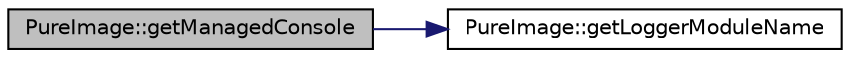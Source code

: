 digraph "PureImage::getManagedConsole"
{
 // LATEX_PDF_SIZE
  edge [fontname="Helvetica",fontsize="10",labelfontname="Helvetica",labelfontsize="10"];
  node [fontname="Helvetica",fontsize="10",shape=record];
  rankdir="LR";
  Node1 [label="PureImage::getManagedConsole",height=0.2,width=0.4,color="black", fillcolor="grey75", style="filled", fontcolor="black",tooltip="Returns access to console preset with logger module name as this class."];
  Node1 -> Node2 [color="midnightblue",fontsize="10",style="solid",fontname="Helvetica"];
  Node2 [label="PureImage::getLoggerModuleName",height=0.2,width=0.4,color="black", fillcolor="white", style="filled",URL="$class_pure_image.html#a4296bf88d2628517c44c4b43cc12d4fd",tooltip="Returns the logger module name of this class."];
}
